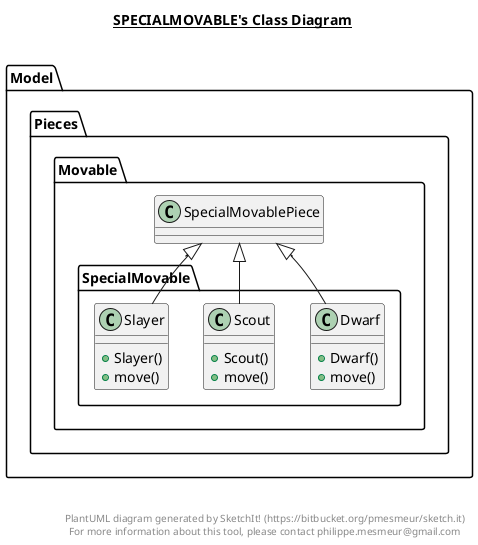 @startuml

title __SPECIALMOVABLE's Class Diagram__\n

  namespace Model.Pieces {
    namespace Movable {
      namespace SpecialMovable {
        class Model.Pieces.Movable.SpecialMovable.Dwarf {
            + Dwarf()
            + move()
        }
      }
    }
  }
  

  namespace Model.Pieces {
    namespace Movable {
      namespace SpecialMovable {
        class Model.Pieces.Movable.SpecialMovable.Scout {
            + Scout()
            + move()
        }
      }
    }
  }
  

  namespace Model.Pieces {
    namespace Movable {
      namespace SpecialMovable {
        class Model.Pieces.Movable.SpecialMovable.Slayer {
            + Slayer()
            + move()
        }
      }
    }
  }
  

  Model.Pieces.Movable.SpecialMovable.Dwarf -up-|> Model.Pieces.Movable.SpecialMovablePiece
  Model.Pieces.Movable.SpecialMovable.Scout -up-|> Model.Pieces.Movable.SpecialMovablePiece
  Model.Pieces.Movable.SpecialMovable.Slayer -up-|> Model.Pieces.Movable.SpecialMovablePiece


right footer


PlantUML diagram generated by SketchIt! (https://bitbucket.org/pmesmeur/sketch.it)
For more information about this tool, please contact philippe.mesmeur@gmail.com
endfooter

@enduml
